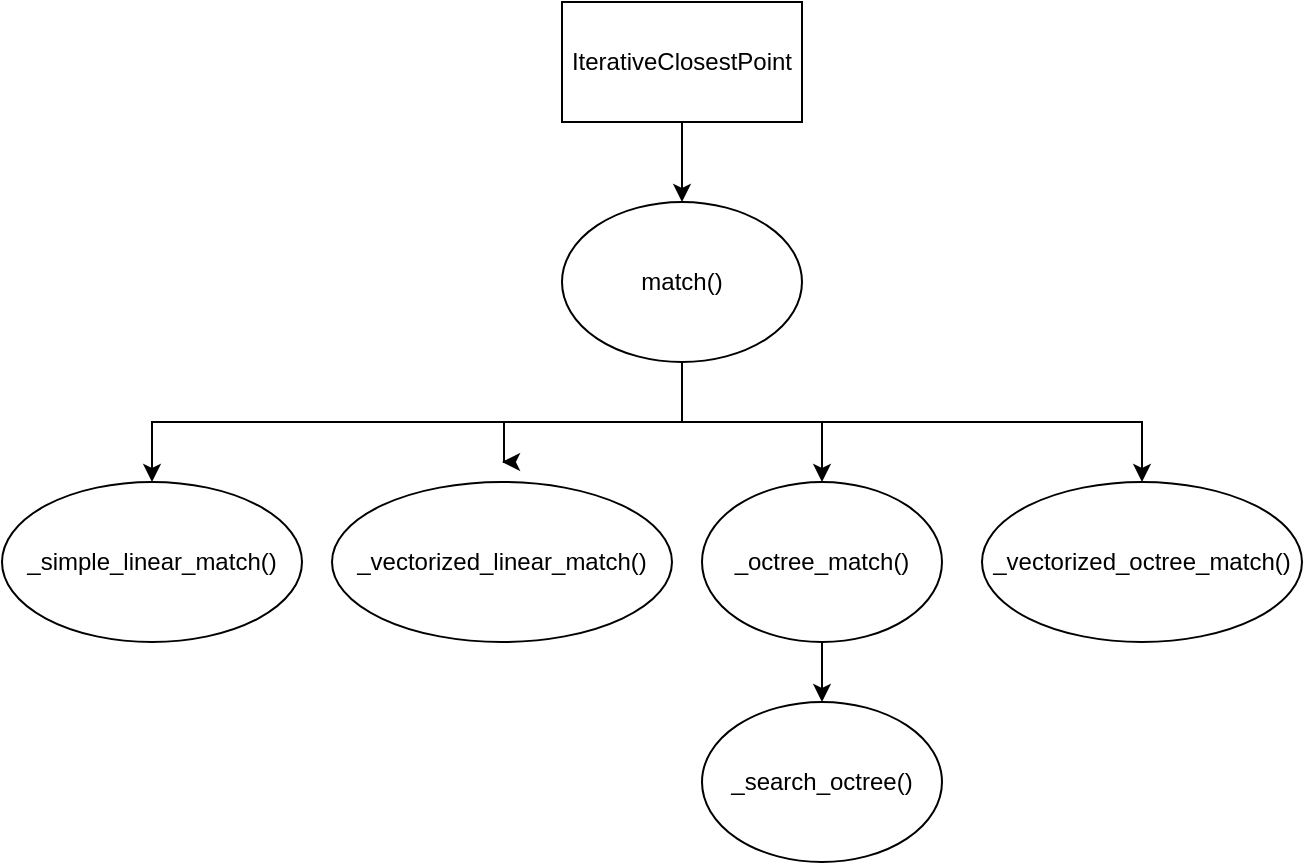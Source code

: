 <mxfile version="24.7.17">
  <diagram name="Page-1" id="I6_j4IEbux1D02fL_iQN">
    <mxGraphModel dx="954" dy="674" grid="1" gridSize="10" guides="1" tooltips="1" connect="1" arrows="1" fold="1" page="1" pageScale="1" pageWidth="1600" pageHeight="900" math="0" shadow="0">
      <root>
        <mxCell id="0" />
        <mxCell id="1" parent="0" />
        <mxCell id="wVyfjz5EjAHBI-jj_Xb--6" value="" style="edgeStyle=orthogonalEdgeStyle;rounded=0;orthogonalLoop=1;jettySize=auto;html=1;" edge="1" parent="1" source="wVyfjz5EjAHBI-jj_Xb--1" target="wVyfjz5EjAHBI-jj_Xb--2">
          <mxGeometry relative="1" as="geometry" />
        </mxCell>
        <mxCell id="wVyfjz5EjAHBI-jj_Xb--1" value="IterativeClosestPoint" style="rounded=0;whiteSpace=wrap;html=1;" vertex="1" parent="1">
          <mxGeometry x="390" y="120" width="120" height="60" as="geometry" />
        </mxCell>
        <mxCell id="wVyfjz5EjAHBI-jj_Xb--7" value="" style="edgeStyle=orthogonalEdgeStyle;rounded=0;orthogonalLoop=1;jettySize=auto;html=1;" edge="1" parent="1" source="wVyfjz5EjAHBI-jj_Xb--2">
          <mxGeometry relative="1" as="geometry">
            <mxPoint x="360" y="350" as="targetPoint" />
            <Array as="points">
              <mxPoint x="450" y="330" />
              <mxPoint x="361" y="330" />
            </Array>
          </mxGeometry>
        </mxCell>
        <mxCell id="wVyfjz5EjAHBI-jj_Xb--8" style="edgeStyle=orthogonalEdgeStyle;rounded=0;orthogonalLoop=1;jettySize=auto;html=1;entryX=0.5;entryY=0;entryDx=0;entryDy=0;" edge="1" parent="1" source="wVyfjz5EjAHBI-jj_Xb--2" target="wVyfjz5EjAHBI-jj_Xb--5">
          <mxGeometry relative="1" as="geometry">
            <Array as="points">
              <mxPoint x="450" y="330" />
              <mxPoint x="185" y="330" />
            </Array>
          </mxGeometry>
        </mxCell>
        <mxCell id="wVyfjz5EjAHBI-jj_Xb--9" style="edgeStyle=orthogonalEdgeStyle;rounded=0;orthogonalLoop=1;jettySize=auto;html=1;" edge="1" parent="1" source="wVyfjz5EjAHBI-jj_Xb--2" target="wVyfjz5EjAHBI-jj_Xb--4">
          <mxGeometry relative="1" as="geometry">
            <Array as="points">
              <mxPoint x="450" y="330" />
              <mxPoint x="520" y="330" />
            </Array>
          </mxGeometry>
        </mxCell>
        <mxCell id="wVyfjz5EjAHBI-jj_Xb--13" style="edgeStyle=orthogonalEdgeStyle;rounded=0;orthogonalLoop=1;jettySize=auto;html=1;entryX=0.5;entryY=0;entryDx=0;entryDy=0;" edge="1" parent="1" source="wVyfjz5EjAHBI-jj_Xb--2" target="wVyfjz5EjAHBI-jj_Xb--12">
          <mxGeometry relative="1" as="geometry">
            <Array as="points">
              <mxPoint x="450" y="330" />
              <mxPoint x="680" y="330" />
            </Array>
          </mxGeometry>
        </mxCell>
        <mxCell id="wVyfjz5EjAHBI-jj_Xb--2" value="match()" style="ellipse;whiteSpace=wrap;html=1;" vertex="1" parent="1">
          <mxGeometry x="390" y="220" width="120" height="80" as="geometry" />
        </mxCell>
        <mxCell id="wVyfjz5EjAHBI-jj_Xb--3" value="_vectorized_linear_match()" style="ellipse;whiteSpace=wrap;html=1;" vertex="1" parent="1">
          <mxGeometry x="275" y="360" width="170" height="80" as="geometry" />
        </mxCell>
        <mxCell id="wVyfjz5EjAHBI-jj_Xb--11" value="" style="edgeStyle=orthogonalEdgeStyle;rounded=0;orthogonalLoop=1;jettySize=auto;html=1;" edge="1" parent="1" source="wVyfjz5EjAHBI-jj_Xb--4" target="wVyfjz5EjAHBI-jj_Xb--10">
          <mxGeometry relative="1" as="geometry" />
        </mxCell>
        <mxCell id="wVyfjz5EjAHBI-jj_Xb--4" value="_octree_match()" style="ellipse;whiteSpace=wrap;html=1;" vertex="1" parent="1">
          <mxGeometry x="460" y="360" width="120" height="80" as="geometry" />
        </mxCell>
        <mxCell id="wVyfjz5EjAHBI-jj_Xb--5" value="_simple_linear_match()" style="ellipse;whiteSpace=wrap;html=1;" vertex="1" parent="1">
          <mxGeometry x="110" y="360" width="150" height="80" as="geometry" />
        </mxCell>
        <mxCell id="wVyfjz5EjAHBI-jj_Xb--10" value="_search_octree()" style="ellipse;whiteSpace=wrap;html=1;" vertex="1" parent="1">
          <mxGeometry x="460" y="470" width="120" height="80" as="geometry" />
        </mxCell>
        <mxCell id="wVyfjz5EjAHBI-jj_Xb--12" value="_vectorized_octree_match()" style="ellipse;whiteSpace=wrap;html=1;" vertex="1" parent="1">
          <mxGeometry x="600" y="360" width="160" height="80" as="geometry" />
        </mxCell>
      </root>
    </mxGraphModel>
  </diagram>
</mxfile>
